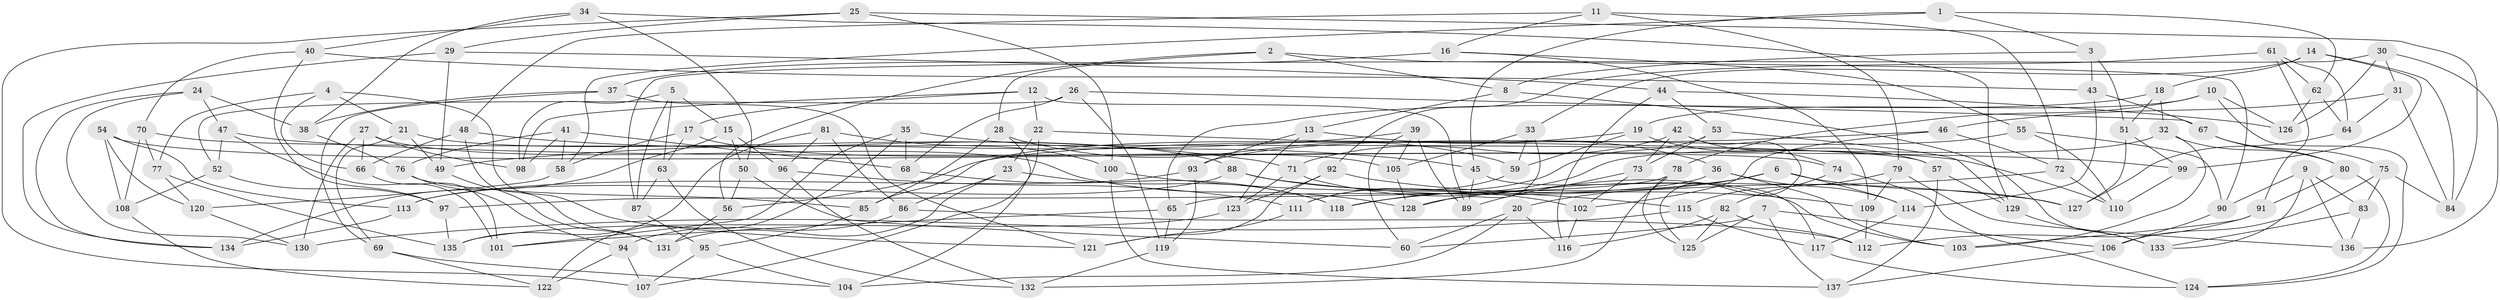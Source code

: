 // coarse degree distribution, {5: 0.24074074074074073, 4: 0.3333333333333333, 10: 0.037037037037037035, 7: 0.09259259259259259, 3: 0.09259259259259259, 2: 0.018518518518518517, 12: 0.037037037037037035, 6: 0.05555555555555555, 8: 0.037037037037037035, 13: 0.018518518518518517, 9: 0.037037037037037035}
// Generated by graph-tools (version 1.1) at 2025/02/03/04/25 22:02:55]
// undirected, 137 vertices, 274 edges
graph export_dot {
graph [start="1"]
  node [color=gray90,style=filled];
  1;
  2;
  3;
  4;
  5;
  6;
  7;
  8;
  9;
  10;
  11;
  12;
  13;
  14;
  15;
  16;
  17;
  18;
  19;
  20;
  21;
  22;
  23;
  24;
  25;
  26;
  27;
  28;
  29;
  30;
  31;
  32;
  33;
  34;
  35;
  36;
  37;
  38;
  39;
  40;
  41;
  42;
  43;
  44;
  45;
  46;
  47;
  48;
  49;
  50;
  51;
  52;
  53;
  54;
  55;
  56;
  57;
  58;
  59;
  60;
  61;
  62;
  63;
  64;
  65;
  66;
  67;
  68;
  69;
  70;
  71;
  72;
  73;
  74;
  75;
  76;
  77;
  78;
  79;
  80;
  81;
  82;
  83;
  84;
  85;
  86;
  87;
  88;
  89;
  90;
  91;
  92;
  93;
  94;
  95;
  96;
  97;
  98;
  99;
  100;
  101;
  102;
  103;
  104;
  105;
  106;
  107;
  108;
  109;
  110;
  111;
  112;
  113;
  114;
  115;
  116;
  117;
  118;
  119;
  120;
  121;
  122;
  123;
  124;
  125;
  126;
  127;
  128;
  129;
  130;
  131;
  132;
  133;
  134;
  135;
  136;
  137;
  1 -- 3;
  1 -- 58;
  1 -- 45;
  1 -- 62;
  2 -- 56;
  2 -- 8;
  2 -- 90;
  2 -- 28;
  3 -- 51;
  3 -- 8;
  3 -- 43;
  4 -- 77;
  4 -- 121;
  4 -- 21;
  4 -- 66;
  5 -- 63;
  5 -- 87;
  5 -- 15;
  5 -- 98;
  6 -- 127;
  6 -- 118;
  6 -- 20;
  6 -- 114;
  7 -- 137;
  7 -- 125;
  7 -- 60;
  7 -- 106;
  8 -- 133;
  8 -- 13;
  9 -- 83;
  9 -- 133;
  9 -- 90;
  9 -- 136;
  10 -- 124;
  10 -- 78;
  10 -- 126;
  10 -- 19;
  11 -- 48;
  11 -- 79;
  11 -- 72;
  11 -- 16;
  12 -- 89;
  12 -- 98;
  12 -- 22;
  12 -- 17;
  13 -- 93;
  13 -- 123;
  13 -- 36;
  14 -- 33;
  14 -- 99;
  14 -- 18;
  14 -- 84;
  15 -- 134;
  15 -- 50;
  15 -- 96;
  16 -- 37;
  16 -- 109;
  16 -- 55;
  17 -- 58;
  17 -- 63;
  17 -- 105;
  18 -- 65;
  18 -- 51;
  18 -- 32;
  19 -- 85;
  19 -- 59;
  19 -- 57;
  20 -- 104;
  20 -- 116;
  20 -- 60;
  21 -- 69;
  21 -- 49;
  21 -- 88;
  22 -- 23;
  22 -- 57;
  22 -- 107;
  23 -- 118;
  23 -- 86;
  23 -- 131;
  24 -- 38;
  24 -- 47;
  24 -- 134;
  24 -- 130;
  25 -- 84;
  25 -- 100;
  25 -- 29;
  25 -- 107;
  26 -- 119;
  26 -- 67;
  26 -- 68;
  26 -- 52;
  27 -- 66;
  27 -- 98;
  27 -- 128;
  27 -- 130;
  28 -- 104;
  28 -- 59;
  28 -- 85;
  29 -- 49;
  29 -- 134;
  29 -- 44;
  30 -- 31;
  30 -- 136;
  30 -- 126;
  30 -- 87;
  31 -- 64;
  31 -- 46;
  31 -- 84;
  32 -- 103;
  32 -- 118;
  32 -- 80;
  33 -- 59;
  33 -- 128;
  33 -- 105;
  34 -- 38;
  34 -- 50;
  34 -- 129;
  34 -- 40;
  35 -- 45;
  35 -- 101;
  35 -- 122;
  35 -- 68;
  36 -- 103;
  36 -- 65;
  36 -- 114;
  37 -- 69;
  37 -- 38;
  37 -- 121;
  38 -- 76;
  39 -- 60;
  39 -- 89;
  39 -- 49;
  39 -- 105;
  40 -- 70;
  40 -- 43;
  40 -- 97;
  41 -- 68;
  41 -- 98;
  41 -- 76;
  41 -- 58;
  42 -- 73;
  42 -- 71;
  42 -- 125;
  42 -- 74;
  43 -- 67;
  43 -- 114;
  44 -- 53;
  44 -- 126;
  44 -- 116;
  45 -- 89;
  45 -- 117;
  46 -- 102;
  46 -- 56;
  46 -- 72;
  47 -- 52;
  47 -- 99;
  47 -- 101;
  48 -- 131;
  48 -- 66;
  48 -- 71;
  49 -- 131;
  50 -- 56;
  50 -- 60;
  51 -- 127;
  51 -- 99;
  52 -- 97;
  52 -- 108;
  53 -- 111;
  53 -- 129;
  53 -- 73;
  54 -- 113;
  54 -- 108;
  54 -- 74;
  54 -- 120;
  55 -- 90;
  55 -- 93;
  55 -- 110;
  56 -- 131;
  57 -- 137;
  57 -- 129;
  58 -- 120;
  59 -- 111;
  61 -- 62;
  61 -- 92;
  61 -- 64;
  61 -- 91;
  62 -- 126;
  62 -- 64;
  63 -- 132;
  63 -- 87;
  64 -- 127;
  65 -- 119;
  65 -- 101;
  66 -- 101;
  67 -- 80;
  67 -- 75;
  68 -- 118;
  69 -- 104;
  69 -- 122;
  70 -- 108;
  70 -- 77;
  70 -- 110;
  71 -- 103;
  71 -- 123;
  72 -- 128;
  72 -- 110;
  73 -- 102;
  73 -- 89;
  74 -- 124;
  74 -- 82;
  75 -- 84;
  75 -- 83;
  75 -- 106;
  76 -- 85;
  76 -- 94;
  77 -- 135;
  77 -- 120;
  78 -- 97;
  78 -- 125;
  78 -- 132;
  79 -- 115;
  79 -- 136;
  79 -- 109;
  80 -- 124;
  80 -- 91;
  81 -- 96;
  81 -- 86;
  81 -- 135;
  81 -- 100;
  82 -- 112;
  82 -- 116;
  82 -- 125;
  83 -- 136;
  83 -- 133;
  85 -- 95;
  86 -- 112;
  86 -- 94;
  87 -- 95;
  88 -- 102;
  88 -- 113;
  88 -- 127;
  90 -- 106;
  91 -- 103;
  91 -- 112;
  92 -- 109;
  92 -- 123;
  92 -- 121;
  93 -- 119;
  93 -- 113;
  94 -- 122;
  94 -- 107;
  95 -- 104;
  95 -- 107;
  96 -- 132;
  96 -- 111;
  97 -- 135;
  99 -- 110;
  100 -- 115;
  100 -- 137;
  102 -- 116;
  105 -- 128;
  106 -- 137;
  108 -- 122;
  109 -- 112;
  111 -- 121;
  113 -- 134;
  114 -- 117;
  115 -- 130;
  115 -- 117;
  117 -- 124;
  119 -- 132;
  120 -- 130;
  123 -- 135;
  129 -- 133;
}
